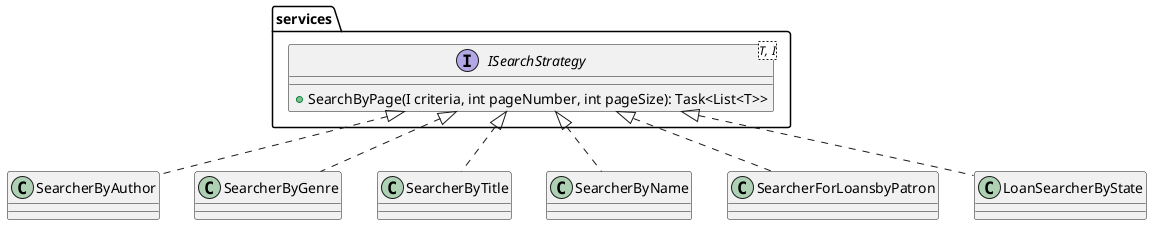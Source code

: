 @startuml
package services {
    interface ISearchStrategy<T, I> {
        + SearchByPage(I criteria, int pageNumber, int pageSize): Task<List<T>>
    }
}

ISearchStrategy <|.. SearcherByAuthor
ISearchStrategy <|.. SearcherByGenre
ISearchStrategy <|.. SearcherByTitle
ISearchStrategy <|.. SearcherByName
ISearchStrategy <|.. SearcherForLoansbyPatron
ISearchStrategy <|.. LoanSearcherByState
@enduml

